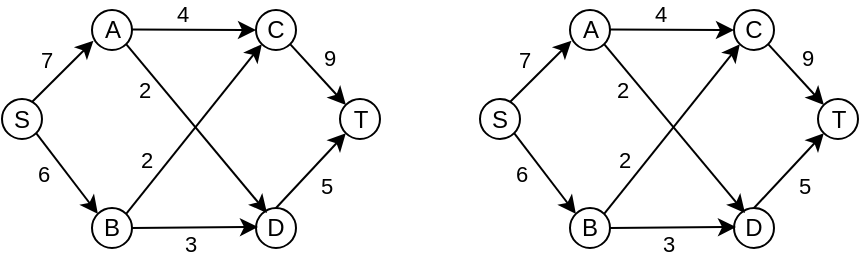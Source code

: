 <mxfile version="20.5.1" type="github">
  <diagram id="8J2SFaawExUzNW6ibgdx" name="第 1 页">
    <mxGraphModel dx="303" dy="391" grid="0" gridSize="10" guides="1" tooltips="1" connect="1" arrows="1" fold="1" page="1" pageScale="1" pageWidth="827" pageHeight="1169" math="0" shadow="0">
      <root>
        <mxCell id="0" />
        <mxCell id="1" parent="0" />
        <mxCell id="UmeLcSOO-KNwmI57y2sh-1" value="" style="ellipse;whiteSpace=wrap;html=1;aspect=fixed;" vertex="1" parent="1">
          <mxGeometry x="80" y="130.5" width="20" height="20" as="geometry" />
        </mxCell>
        <mxCell id="UmeLcSOO-KNwmI57y2sh-2" value="" style="ellipse;whiteSpace=wrap;html=1;aspect=fixed;" vertex="1" parent="1">
          <mxGeometry x="125" y="86" width="20" height="20" as="geometry" />
        </mxCell>
        <mxCell id="UmeLcSOO-KNwmI57y2sh-3" value="" style="ellipse;whiteSpace=wrap;html=1;aspect=fixed;" vertex="1" parent="1">
          <mxGeometry x="125" y="185" width="20" height="20" as="geometry" />
        </mxCell>
        <mxCell id="UmeLcSOO-KNwmI57y2sh-4" value="" style="ellipse;whiteSpace=wrap;html=1;aspect=fixed;" vertex="1" parent="1">
          <mxGeometry x="207" y="86" width="20" height="20" as="geometry" />
        </mxCell>
        <mxCell id="UmeLcSOO-KNwmI57y2sh-5" value="" style="ellipse;whiteSpace=wrap;html=1;aspect=fixed;" vertex="1" parent="1">
          <mxGeometry x="207" y="185" width="20" height="20" as="geometry" />
        </mxCell>
        <mxCell id="UmeLcSOO-KNwmI57y2sh-6" value="" style="ellipse;whiteSpace=wrap;html=1;aspect=fixed;" vertex="1" parent="1">
          <mxGeometry x="249" y="130.5" width="20" height="20" as="geometry" />
        </mxCell>
        <mxCell id="UmeLcSOO-KNwmI57y2sh-7" value="A" style="text;html=1;strokeColor=none;fillColor=none;align=center;verticalAlign=middle;whiteSpace=wrap;rounded=0;" vertex="1" parent="1">
          <mxGeometry x="129.5" y="91" width="11" height="10" as="geometry" />
        </mxCell>
        <mxCell id="UmeLcSOO-KNwmI57y2sh-8" value="B" style="text;html=1;strokeColor=none;fillColor=none;align=center;verticalAlign=middle;whiteSpace=wrap;rounded=0;" vertex="1" parent="1">
          <mxGeometry x="128" y="187.5" width="14" height="15" as="geometry" />
        </mxCell>
        <mxCell id="UmeLcSOO-KNwmI57y2sh-9" value="C" style="text;html=1;strokeColor=none;fillColor=none;align=center;verticalAlign=middle;whiteSpace=wrap;rounded=0;" vertex="1" parent="1">
          <mxGeometry x="207" y="88.5" width="20" height="15" as="geometry" />
        </mxCell>
        <mxCell id="UmeLcSOO-KNwmI57y2sh-10" value="D" style="text;html=1;strokeColor=none;fillColor=none;align=center;verticalAlign=middle;whiteSpace=wrap;rounded=0;" vertex="1" parent="1">
          <mxGeometry x="208" y="187.5" width="18" height="14" as="geometry" />
        </mxCell>
        <mxCell id="UmeLcSOO-KNwmI57y2sh-11" value="S" style="text;html=1;strokeColor=none;fillColor=none;align=center;verticalAlign=middle;whiteSpace=wrap;rounded=0;" vertex="1" parent="1">
          <mxGeometry x="81" y="134" width="18" height="13" as="geometry" />
        </mxCell>
        <mxCell id="UmeLcSOO-KNwmI57y2sh-12" value="T" style="text;html=1;strokeColor=none;fillColor=none;align=center;verticalAlign=middle;whiteSpace=wrap;rounded=0;" vertex="1" parent="1">
          <mxGeometry x="252.5" y="137" width="13" height="7.5" as="geometry" />
        </mxCell>
        <mxCell id="UmeLcSOO-KNwmI57y2sh-14" value="" style="endArrow=classic;html=1;rounded=0;entryX=0.037;entryY=0.768;entryDx=0;entryDy=0;entryPerimeter=0;" edge="1" parent="1" target="UmeLcSOO-KNwmI57y2sh-2">
          <mxGeometry width="50" height="50" relative="1" as="geometry">
            <mxPoint x="95" y="132" as="sourcePoint" />
            <mxPoint x="122" y="106" as="targetPoint" />
          </mxGeometry>
        </mxCell>
        <mxCell id="UmeLcSOO-KNwmI57y2sh-16" value="" style="endArrow=classic;html=1;rounded=0;entryX=0;entryY=0.5;entryDx=0;entryDy=0;" edge="1" parent="1" target="UmeLcSOO-KNwmI57y2sh-9">
          <mxGeometry width="50" height="50" relative="1" as="geometry">
            <mxPoint x="145" y="95.71" as="sourcePoint" />
            <mxPoint x="206" y="95" as="targetPoint" />
          </mxGeometry>
        </mxCell>
        <mxCell id="UmeLcSOO-KNwmI57y2sh-18" value="" style="endArrow=classic;html=1;rounded=0;entryX=0;entryY=0;entryDx=0;entryDy=0;exitX=1;exitY=1;exitDx=0;exitDy=0;" edge="1" parent="1" source="UmeLcSOO-KNwmI57y2sh-4" target="UmeLcSOO-KNwmI57y2sh-6">
          <mxGeometry width="50" height="50" relative="1" as="geometry">
            <mxPoint x="174" y="167" as="sourcePoint" />
            <mxPoint x="224" y="117" as="targetPoint" />
          </mxGeometry>
        </mxCell>
        <mxCell id="UmeLcSOO-KNwmI57y2sh-20" value="" style="endArrow=classic;html=1;rounded=0;entryX=0;entryY=1;entryDx=0;entryDy=0;exitX=0.5;exitY=0;exitDx=0;exitDy=0;" edge="1" parent="1" source="UmeLcSOO-KNwmI57y2sh-5" target="UmeLcSOO-KNwmI57y2sh-6">
          <mxGeometry width="50" height="50" relative="1" as="geometry">
            <mxPoint x="174" y="167" as="sourcePoint" />
            <mxPoint x="224" y="117" as="targetPoint" />
          </mxGeometry>
        </mxCell>
        <mxCell id="UmeLcSOO-KNwmI57y2sh-21" value="" style="endArrow=classic;html=1;rounded=0;entryX=0;entryY=0.5;entryDx=0;entryDy=0;exitX=1;exitY=0.5;exitDx=0;exitDy=0;" edge="1" parent="1" source="UmeLcSOO-KNwmI57y2sh-3" target="UmeLcSOO-KNwmI57y2sh-10">
          <mxGeometry width="50" height="50" relative="1" as="geometry">
            <mxPoint x="136" y="175" as="sourcePoint" />
            <mxPoint x="186" y="125" as="targetPoint" />
          </mxGeometry>
        </mxCell>
        <mxCell id="UmeLcSOO-KNwmI57y2sh-22" value="" style="endArrow=classic;html=1;rounded=0;exitX=1;exitY=1;exitDx=0;exitDy=0;entryX=0;entryY=0;entryDx=0;entryDy=0;" edge="1" parent="1" source="UmeLcSOO-KNwmI57y2sh-1" target="UmeLcSOO-KNwmI57y2sh-3">
          <mxGeometry width="50" height="50" relative="1" as="geometry">
            <mxPoint x="136" y="175" as="sourcePoint" />
            <mxPoint x="186" y="125" as="targetPoint" />
          </mxGeometry>
        </mxCell>
        <mxCell id="UmeLcSOO-KNwmI57y2sh-23" value="" style="endArrow=classic;html=1;rounded=0;exitX=1;exitY=0;exitDx=0;exitDy=0;entryX=0;entryY=1;entryDx=0;entryDy=0;" edge="1" parent="1" source="UmeLcSOO-KNwmI57y2sh-3" target="UmeLcSOO-KNwmI57y2sh-4">
          <mxGeometry width="50" height="50" relative="1" as="geometry">
            <mxPoint x="136" y="175" as="sourcePoint" />
            <mxPoint x="186" y="125" as="targetPoint" />
          </mxGeometry>
        </mxCell>
        <mxCell id="UmeLcSOO-KNwmI57y2sh-24" value="" style="endArrow=classic;html=1;rounded=0;exitX=1;exitY=1;exitDx=0;exitDy=0;entryX=0.25;entryY=0;entryDx=0;entryDy=0;" edge="1" parent="1" source="UmeLcSOO-KNwmI57y2sh-2" target="UmeLcSOO-KNwmI57y2sh-10">
          <mxGeometry width="50" height="50" relative="1" as="geometry">
            <mxPoint x="136" y="175" as="sourcePoint" />
            <mxPoint x="186" y="125" as="targetPoint" />
          </mxGeometry>
        </mxCell>
        <mxCell id="UmeLcSOO-KNwmI57y2sh-25" value="&lt;p style=&quot;&quot;&gt;&lt;font style=&quot;font-size: 11px;&quot;&gt;7&lt;/font&gt;&lt;/p&gt;" style="text;html=1;strokeColor=none;fillColor=none;align=center;verticalAlign=middle;whiteSpace=wrap;rounded=0;fontSize=2;" vertex="1" parent="1">
          <mxGeometry x="95" y="103.5" width="15" height="14" as="geometry" />
        </mxCell>
        <mxCell id="UmeLcSOO-KNwmI57y2sh-26" value="6" style="text;html=1;strokeColor=none;fillColor=none;align=center;verticalAlign=middle;whiteSpace=wrap;rounded=0;fontSize=11;" vertex="1" parent="1">
          <mxGeometry x="95" y="163" width="12" height="10" as="geometry" />
        </mxCell>
        <mxCell id="UmeLcSOO-KNwmI57y2sh-27" value="4" style="text;html=1;strokeColor=none;fillColor=none;align=center;verticalAlign=middle;whiteSpace=wrap;rounded=0;fontSize=11;" vertex="1" parent="1">
          <mxGeometry x="165" y="81" width="11" height="13" as="geometry" />
        </mxCell>
        <mxCell id="UmeLcSOO-KNwmI57y2sh-28" value="3" style="text;html=1;strokeColor=none;fillColor=none;align=center;verticalAlign=middle;whiteSpace=wrap;rounded=0;fontSize=11;" vertex="1" parent="1">
          <mxGeometry x="169" y="197" width="11" height="12" as="geometry" />
        </mxCell>
        <mxCell id="UmeLcSOO-KNwmI57y2sh-29" value="2" style="text;html=1;strokeColor=none;fillColor=none;align=center;verticalAlign=middle;whiteSpace=wrap;rounded=0;fontSize=11;" vertex="1" parent="1">
          <mxGeometry x="147" y="155" width="11" height="12" as="geometry" />
        </mxCell>
        <mxCell id="UmeLcSOO-KNwmI57y2sh-30" value="2" style="text;html=1;strokeColor=none;fillColor=none;align=center;verticalAlign=middle;whiteSpace=wrap;rounded=0;fontSize=11;" vertex="1" parent="1">
          <mxGeometry x="147" y="123" width="9" height="5" as="geometry" />
        </mxCell>
        <mxCell id="UmeLcSOO-KNwmI57y2sh-31" value="9" style="text;html=1;strokeColor=none;fillColor=none;align=center;verticalAlign=middle;whiteSpace=wrap;rounded=0;fontSize=11;" vertex="1" parent="1">
          <mxGeometry x="239" y="106" width="10" height="8" as="geometry" />
        </mxCell>
        <mxCell id="UmeLcSOO-KNwmI57y2sh-32" value="5" style="text;html=1;strokeColor=none;fillColor=none;align=center;verticalAlign=middle;whiteSpace=wrap;rounded=0;fontSize=11;" vertex="1" parent="1">
          <mxGeometry x="239" y="167" width="7" height="13" as="geometry" />
        </mxCell>
        <mxCell id="UmeLcSOO-KNwmI57y2sh-33" value="" style="ellipse;whiteSpace=wrap;html=1;aspect=fixed;" vertex="1" parent="1">
          <mxGeometry x="319" y="130.5" width="20" height="20" as="geometry" />
        </mxCell>
        <mxCell id="UmeLcSOO-KNwmI57y2sh-34" value="" style="ellipse;whiteSpace=wrap;html=1;aspect=fixed;" vertex="1" parent="1">
          <mxGeometry x="364" y="86" width="20" height="20" as="geometry" />
        </mxCell>
        <mxCell id="UmeLcSOO-KNwmI57y2sh-35" value="" style="ellipse;whiteSpace=wrap;html=1;aspect=fixed;" vertex="1" parent="1">
          <mxGeometry x="364" y="185" width="20" height="20" as="geometry" />
        </mxCell>
        <mxCell id="UmeLcSOO-KNwmI57y2sh-36" value="" style="ellipse;whiteSpace=wrap;html=1;aspect=fixed;" vertex="1" parent="1">
          <mxGeometry x="446" y="86" width="20" height="20" as="geometry" />
        </mxCell>
        <mxCell id="UmeLcSOO-KNwmI57y2sh-37" value="" style="ellipse;whiteSpace=wrap;html=1;aspect=fixed;" vertex="1" parent="1">
          <mxGeometry x="446" y="185" width="20" height="20" as="geometry" />
        </mxCell>
        <mxCell id="UmeLcSOO-KNwmI57y2sh-38" value="" style="ellipse;whiteSpace=wrap;html=1;aspect=fixed;" vertex="1" parent="1">
          <mxGeometry x="488" y="130.5" width="20" height="20" as="geometry" />
        </mxCell>
        <mxCell id="UmeLcSOO-KNwmI57y2sh-39" value="A" style="text;html=1;strokeColor=none;fillColor=none;align=center;verticalAlign=middle;whiteSpace=wrap;rounded=0;" vertex="1" parent="1">
          <mxGeometry x="368.5" y="91" width="11" height="10" as="geometry" />
        </mxCell>
        <mxCell id="UmeLcSOO-KNwmI57y2sh-40" value="B" style="text;html=1;strokeColor=none;fillColor=none;align=center;verticalAlign=middle;whiteSpace=wrap;rounded=0;" vertex="1" parent="1">
          <mxGeometry x="367" y="187.5" width="14" height="15" as="geometry" />
        </mxCell>
        <mxCell id="UmeLcSOO-KNwmI57y2sh-41" value="C" style="text;html=1;strokeColor=none;fillColor=none;align=center;verticalAlign=middle;whiteSpace=wrap;rounded=0;" vertex="1" parent="1">
          <mxGeometry x="446" y="88.5" width="20" height="15" as="geometry" />
        </mxCell>
        <mxCell id="UmeLcSOO-KNwmI57y2sh-42" value="D" style="text;html=1;strokeColor=none;fillColor=none;align=center;verticalAlign=middle;whiteSpace=wrap;rounded=0;" vertex="1" parent="1">
          <mxGeometry x="447" y="187.5" width="18" height="14" as="geometry" />
        </mxCell>
        <mxCell id="UmeLcSOO-KNwmI57y2sh-43" value="S" style="text;html=1;strokeColor=none;fillColor=none;align=center;verticalAlign=middle;whiteSpace=wrap;rounded=0;" vertex="1" parent="1">
          <mxGeometry x="320" y="134" width="18" height="13" as="geometry" />
        </mxCell>
        <mxCell id="UmeLcSOO-KNwmI57y2sh-44" value="T" style="text;html=1;strokeColor=none;fillColor=none;align=center;verticalAlign=middle;whiteSpace=wrap;rounded=0;" vertex="1" parent="1">
          <mxGeometry x="491.5" y="137" width="13" height="7.5" as="geometry" />
        </mxCell>
        <mxCell id="UmeLcSOO-KNwmI57y2sh-45" value="" style="endArrow=classic;html=1;rounded=0;entryX=0.037;entryY=0.768;entryDx=0;entryDy=0;entryPerimeter=0;" edge="1" parent="1" target="UmeLcSOO-KNwmI57y2sh-34">
          <mxGeometry width="50" height="50" relative="1" as="geometry">
            <mxPoint x="334" y="132" as="sourcePoint" />
            <mxPoint x="361" y="106" as="targetPoint" />
          </mxGeometry>
        </mxCell>
        <mxCell id="UmeLcSOO-KNwmI57y2sh-46" value="" style="endArrow=classic;html=1;rounded=0;entryX=0;entryY=0.5;entryDx=0;entryDy=0;" edge="1" parent="1" target="UmeLcSOO-KNwmI57y2sh-41">
          <mxGeometry width="50" height="50" relative="1" as="geometry">
            <mxPoint x="384" y="95.71" as="sourcePoint" />
            <mxPoint x="445" y="95" as="targetPoint" />
          </mxGeometry>
        </mxCell>
        <mxCell id="UmeLcSOO-KNwmI57y2sh-47" value="" style="endArrow=classic;html=1;rounded=0;entryX=0;entryY=0;entryDx=0;entryDy=0;exitX=1;exitY=1;exitDx=0;exitDy=0;" edge="1" parent="1" source="UmeLcSOO-KNwmI57y2sh-36" target="UmeLcSOO-KNwmI57y2sh-38">
          <mxGeometry width="50" height="50" relative="1" as="geometry">
            <mxPoint x="413" y="167" as="sourcePoint" />
            <mxPoint x="463" y="117" as="targetPoint" />
          </mxGeometry>
        </mxCell>
        <mxCell id="UmeLcSOO-KNwmI57y2sh-48" value="" style="endArrow=classic;html=1;rounded=0;entryX=0;entryY=1;entryDx=0;entryDy=0;exitX=0.5;exitY=0;exitDx=0;exitDy=0;" edge="1" parent="1" source="UmeLcSOO-KNwmI57y2sh-37" target="UmeLcSOO-KNwmI57y2sh-38">
          <mxGeometry width="50" height="50" relative="1" as="geometry">
            <mxPoint x="413" y="167" as="sourcePoint" />
            <mxPoint x="463" y="117" as="targetPoint" />
          </mxGeometry>
        </mxCell>
        <mxCell id="UmeLcSOO-KNwmI57y2sh-49" value="" style="endArrow=classic;html=1;rounded=0;entryX=0;entryY=0.5;entryDx=0;entryDy=0;exitX=1;exitY=0.5;exitDx=0;exitDy=0;" edge="1" parent="1" source="UmeLcSOO-KNwmI57y2sh-35" target="UmeLcSOO-KNwmI57y2sh-42">
          <mxGeometry width="50" height="50" relative="1" as="geometry">
            <mxPoint x="375" y="175" as="sourcePoint" />
            <mxPoint x="425" y="125" as="targetPoint" />
          </mxGeometry>
        </mxCell>
        <mxCell id="UmeLcSOO-KNwmI57y2sh-50" value="" style="endArrow=classic;html=1;rounded=0;exitX=1;exitY=1;exitDx=0;exitDy=0;entryX=0;entryY=0;entryDx=0;entryDy=0;" edge="1" parent="1" source="UmeLcSOO-KNwmI57y2sh-33" target="UmeLcSOO-KNwmI57y2sh-35">
          <mxGeometry width="50" height="50" relative="1" as="geometry">
            <mxPoint x="375" y="175" as="sourcePoint" />
            <mxPoint x="425" y="125" as="targetPoint" />
          </mxGeometry>
        </mxCell>
        <mxCell id="UmeLcSOO-KNwmI57y2sh-51" value="" style="endArrow=classic;html=1;rounded=0;exitX=1;exitY=0;exitDx=0;exitDy=0;entryX=0;entryY=1;entryDx=0;entryDy=0;" edge="1" parent="1" source="UmeLcSOO-KNwmI57y2sh-35" target="UmeLcSOO-KNwmI57y2sh-36">
          <mxGeometry width="50" height="50" relative="1" as="geometry">
            <mxPoint x="375" y="175" as="sourcePoint" />
            <mxPoint x="425" y="125" as="targetPoint" />
          </mxGeometry>
        </mxCell>
        <mxCell id="UmeLcSOO-KNwmI57y2sh-52" value="" style="endArrow=classic;html=1;rounded=0;exitX=1;exitY=1;exitDx=0;exitDy=0;entryX=0.25;entryY=0;entryDx=0;entryDy=0;" edge="1" parent="1" source="UmeLcSOO-KNwmI57y2sh-34" target="UmeLcSOO-KNwmI57y2sh-42">
          <mxGeometry width="50" height="50" relative="1" as="geometry">
            <mxPoint x="375" y="175" as="sourcePoint" />
            <mxPoint x="425" y="125" as="targetPoint" />
          </mxGeometry>
        </mxCell>
        <mxCell id="UmeLcSOO-KNwmI57y2sh-53" value="&lt;p style=&quot;&quot;&gt;&lt;font style=&quot;font-size: 11px;&quot;&gt;7&lt;/font&gt;&lt;/p&gt;" style="text;html=1;strokeColor=none;fillColor=none;align=center;verticalAlign=middle;whiteSpace=wrap;rounded=0;fontSize=2;" vertex="1" parent="1">
          <mxGeometry x="334" y="103.5" width="15" height="14" as="geometry" />
        </mxCell>
        <mxCell id="UmeLcSOO-KNwmI57y2sh-54" value="6" style="text;html=1;strokeColor=none;fillColor=none;align=center;verticalAlign=middle;whiteSpace=wrap;rounded=0;fontSize=11;" vertex="1" parent="1">
          <mxGeometry x="334" y="163" width="12" height="10" as="geometry" />
        </mxCell>
        <mxCell id="UmeLcSOO-KNwmI57y2sh-55" value="4" style="text;html=1;strokeColor=none;fillColor=none;align=center;verticalAlign=middle;whiteSpace=wrap;rounded=0;fontSize=11;" vertex="1" parent="1">
          <mxGeometry x="404" y="81" width="11" height="13" as="geometry" />
        </mxCell>
        <mxCell id="UmeLcSOO-KNwmI57y2sh-56" value="3" style="text;html=1;strokeColor=none;fillColor=none;align=center;verticalAlign=middle;whiteSpace=wrap;rounded=0;fontSize=11;" vertex="1" parent="1">
          <mxGeometry x="408" y="197" width="11" height="12" as="geometry" />
        </mxCell>
        <mxCell id="UmeLcSOO-KNwmI57y2sh-57" value="2" style="text;html=1;strokeColor=none;fillColor=none;align=center;verticalAlign=middle;whiteSpace=wrap;rounded=0;fontSize=11;" vertex="1" parent="1">
          <mxGeometry x="386" y="155" width="11" height="12" as="geometry" />
        </mxCell>
        <mxCell id="UmeLcSOO-KNwmI57y2sh-58" value="2" style="text;html=1;strokeColor=none;fillColor=none;align=center;verticalAlign=middle;whiteSpace=wrap;rounded=0;fontSize=11;" vertex="1" parent="1">
          <mxGeometry x="386" y="123" width="9" height="5" as="geometry" />
        </mxCell>
        <mxCell id="UmeLcSOO-KNwmI57y2sh-59" value="9" style="text;html=1;strokeColor=none;fillColor=none;align=center;verticalAlign=middle;whiteSpace=wrap;rounded=0;fontSize=11;" vertex="1" parent="1">
          <mxGeometry x="478" y="106" width="10" height="8" as="geometry" />
        </mxCell>
        <mxCell id="UmeLcSOO-KNwmI57y2sh-60" value="5" style="text;html=1;strokeColor=none;fillColor=none;align=center;verticalAlign=middle;whiteSpace=wrap;rounded=0;fontSize=11;" vertex="1" parent="1">
          <mxGeometry x="478" y="167" width="7" height="13" as="geometry" />
        </mxCell>
      </root>
    </mxGraphModel>
  </diagram>
</mxfile>
